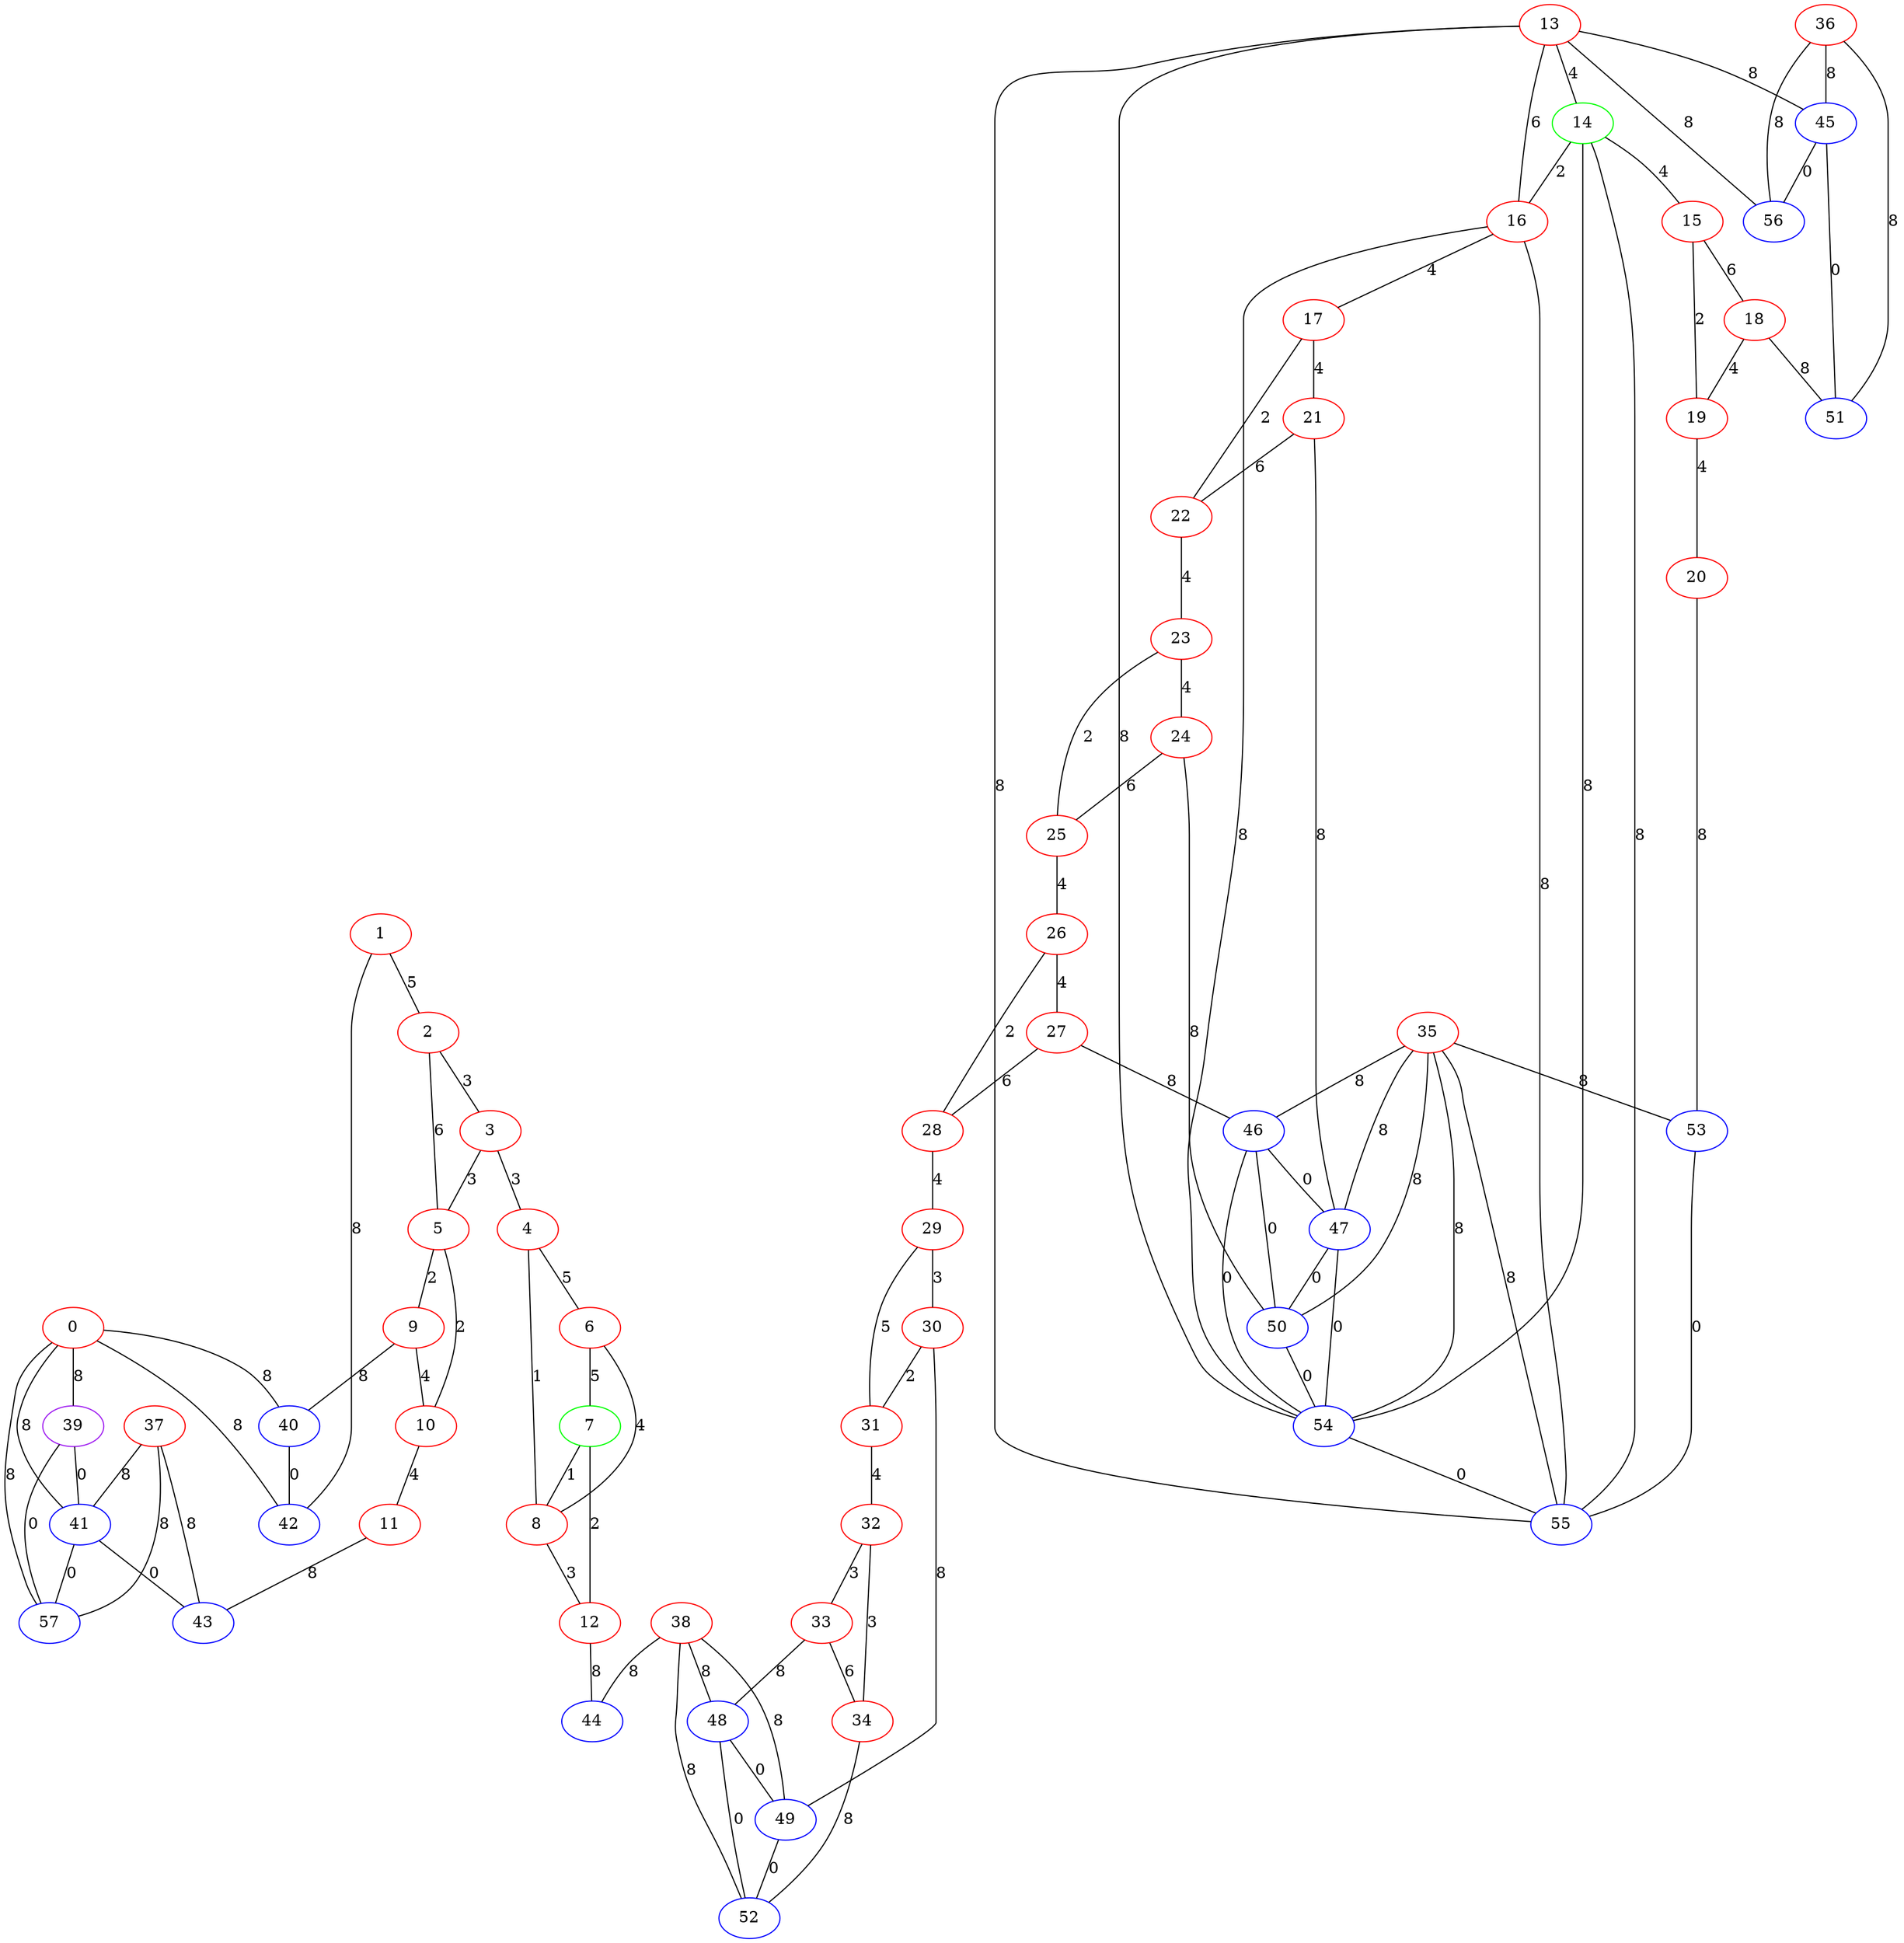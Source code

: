 graph "" {
0 [color=red, weight=1];
1 [color=red, weight=1];
2 [color=red, weight=1];
3 [color=red, weight=1];
4 [color=red, weight=1];
5 [color=red, weight=1];
6 [color=red, weight=1];
7 [color=green, weight=2];
8 [color=red, weight=1];
9 [color=red, weight=1];
10 [color=red, weight=1];
11 [color=red, weight=1];
12 [color=red, weight=1];
13 [color=red, weight=1];
14 [color=green, weight=2];
15 [color=red, weight=1];
16 [color=red, weight=1];
17 [color=red, weight=1];
18 [color=red, weight=1];
19 [color=red, weight=1];
20 [color=red, weight=1];
21 [color=red, weight=1];
22 [color=red, weight=1];
23 [color=red, weight=1];
24 [color=red, weight=1];
25 [color=red, weight=1];
26 [color=red, weight=1];
27 [color=red, weight=1];
28 [color=red, weight=1];
29 [color=red, weight=1];
30 [color=red, weight=1];
31 [color=red, weight=1];
32 [color=red, weight=1];
33 [color=red, weight=1];
34 [color=red, weight=1];
35 [color=red, weight=1];
36 [color=red, weight=1];
37 [color=red, weight=1];
38 [color=red, weight=1];
39 [color=purple, weight=4];
40 [color=blue, weight=3];
41 [color=blue, weight=3];
42 [color=blue, weight=3];
43 [color=blue, weight=3];
44 [color=blue, weight=3];
45 [color=blue, weight=3];
46 [color=blue, weight=3];
47 [color=blue, weight=3];
48 [color=blue, weight=3];
49 [color=blue, weight=3];
50 [color=blue, weight=3];
51 [color=blue, weight=3];
52 [color=blue, weight=3];
53 [color=blue, weight=3];
54 [color=blue, weight=3];
55 [color=blue, weight=3];
56 [color=blue, weight=3];
57 [color=blue, weight=3];
0 -- 40  [key=0, label=8];
0 -- 41  [key=0, label=8];
0 -- 42  [key=0, label=8];
0 -- 57  [key=0, label=8];
0 -- 39  [key=0, label=8];
1 -- 2  [key=0, label=5];
1 -- 42  [key=0, label=8];
2 -- 3  [key=0, label=3];
2 -- 5  [key=0, label=6];
3 -- 4  [key=0, label=3];
3 -- 5  [key=0, label=3];
4 -- 8  [key=0, label=1];
4 -- 6  [key=0, label=5];
5 -- 9  [key=0, label=2];
5 -- 10  [key=0, label=2];
6 -- 8  [key=0, label=4];
6 -- 7  [key=0, label=5];
7 -- 8  [key=0, label=1];
7 -- 12  [key=0, label=2];
8 -- 12  [key=0, label=3];
9 -- 40  [key=0, label=8];
9 -- 10  [key=0, label=4];
10 -- 11  [key=0, label=4];
11 -- 43  [key=0, label=8];
12 -- 44  [key=0, label=8];
13 -- 45  [key=0, label=8];
13 -- 14  [key=0, label=4];
13 -- 16  [key=0, label=6];
13 -- 54  [key=0, label=8];
13 -- 55  [key=0, label=8];
13 -- 56  [key=0, label=8];
14 -- 16  [key=0, label=2];
14 -- 55  [key=0, label=8];
14 -- 54  [key=0, label=8];
14 -- 15  [key=0, label=4];
15 -- 18  [key=0, label=6];
15 -- 19  [key=0, label=2];
16 -- 17  [key=0, label=4];
16 -- 54  [key=0, label=8];
16 -- 55  [key=0, label=8];
17 -- 21  [key=0, label=4];
17 -- 22  [key=0, label=2];
18 -- 51  [key=0, label=8];
18 -- 19  [key=0, label=4];
19 -- 20  [key=0, label=4];
20 -- 53  [key=0, label=8];
21 -- 22  [key=0, label=6];
21 -- 47  [key=0, label=8];
22 -- 23  [key=0, label=4];
23 -- 24  [key=0, label=4];
23 -- 25  [key=0, label=2];
24 -- 25  [key=0, label=6];
24 -- 50  [key=0, label=8];
25 -- 26  [key=0, label=4];
26 -- 27  [key=0, label=4];
26 -- 28  [key=0, label=2];
27 -- 28  [key=0, label=6];
27 -- 46  [key=0, label=8];
28 -- 29  [key=0, label=4];
29 -- 30  [key=0, label=3];
29 -- 31  [key=0, label=5];
30 -- 49  [key=0, label=8];
30 -- 31  [key=0, label=2];
31 -- 32  [key=0, label=4];
32 -- 33  [key=0, label=3];
32 -- 34  [key=0, label=3];
33 -- 48  [key=0, label=8];
33 -- 34  [key=0, label=6];
34 -- 52  [key=0, label=8];
35 -- 46  [key=0, label=8];
35 -- 47  [key=0, label=8];
35 -- 50  [key=0, label=8];
35 -- 53  [key=0, label=8];
35 -- 54  [key=0, label=8];
35 -- 55  [key=0, label=8];
36 -- 56  [key=0, label=8];
36 -- 51  [key=0, label=8];
36 -- 45  [key=0, label=8];
37 -- 41  [key=0, label=8];
37 -- 43  [key=0, label=8];
37 -- 57  [key=0, label=8];
38 -- 48  [key=0, label=8];
38 -- 49  [key=0, label=8];
38 -- 44  [key=0, label=8];
38 -- 52  [key=0, label=8];
39 -- 41  [key=0, label=0];
39 -- 57  [key=0, label=0];
40 -- 42  [key=0, label=0];
41 -- 57  [key=0, label=0];
41 -- 43  [key=0, label=0];
45 -- 56  [key=0, label=0];
45 -- 51  [key=0, label=0];
46 -- 50  [key=0, label=0];
46 -- 54  [key=0, label=0];
46 -- 47  [key=0, label=0];
47 -- 50  [key=0, label=0];
47 -- 54  [key=0, label=0];
48 -- 52  [key=0, label=0];
48 -- 49  [key=0, label=0];
49 -- 52  [key=0, label=0];
50 -- 54  [key=0, label=0];
53 -- 55  [key=0, label=0];
54 -- 55  [key=0, label=0];
}
